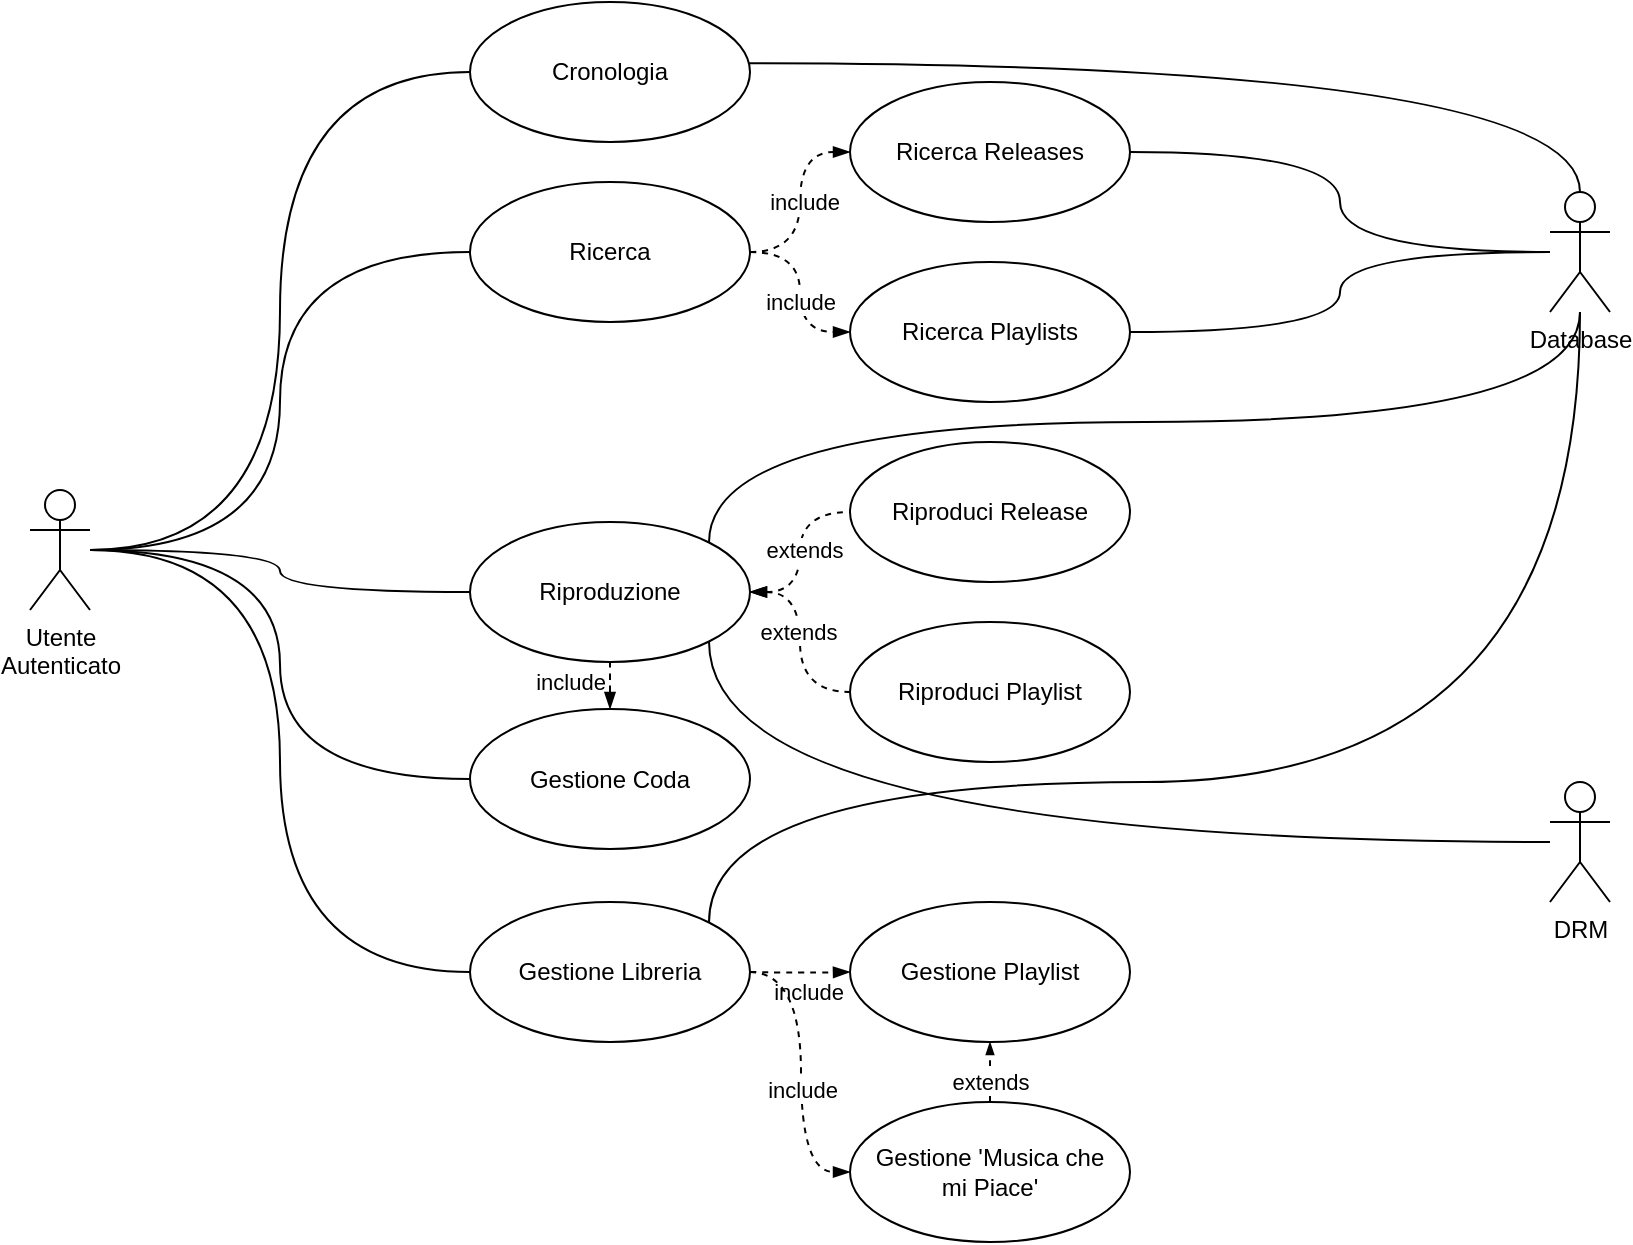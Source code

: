 <mxfile version="20.5.2" type="github">
  <diagram id="mG1HMk_P3Qzkao30jtQO" name="Page-1">
    <mxGraphModel dx="782" dy="791" grid="1" gridSize="10" guides="1" tooltips="1" connect="1" arrows="1" fold="1" page="1" pageScale="1" pageWidth="1169" pageHeight="827" math="0" shadow="0">
      <root>
        <mxCell id="0" />
        <mxCell id="1" parent="0" />
        <mxCell id="jDjHbBXsktSoRNRUFQ-b-1" style="edgeStyle=orthogonalEdgeStyle;orthogonalLoop=1;jettySize=auto;html=1;entryX=0;entryY=0.5;entryDx=0;entryDy=0;endArrow=none;endFill=0;curved=1;" parent="1" source="5CA6VPBxyKq3rkaRyW6T-1" target="5CA6VPBxyKq3rkaRyW6T-2" edge="1">
          <mxGeometry relative="1" as="geometry" />
        </mxCell>
        <mxCell id="jDjHbBXsktSoRNRUFQ-b-14" style="edgeStyle=orthogonalEdgeStyle;curved=1;orthogonalLoop=1;jettySize=auto;html=1;entryX=0;entryY=0.5;entryDx=0;entryDy=0;startArrow=none;startFill=0;endArrow=none;endFill=0;" parent="1" source="5CA6VPBxyKq3rkaRyW6T-1" target="5CA6VPBxyKq3rkaRyW6T-3" edge="1">
          <mxGeometry relative="1" as="geometry" />
        </mxCell>
        <mxCell id="jDjHbBXsktSoRNRUFQ-b-15" style="edgeStyle=orthogonalEdgeStyle;curved=1;orthogonalLoop=1;jettySize=auto;html=1;entryX=0;entryY=0.5;entryDx=0;entryDy=0;startArrow=none;startFill=0;endArrow=none;endFill=0;" parent="1" source="5CA6VPBxyKq3rkaRyW6T-1" target="5CA6VPBxyKq3rkaRyW6T-4" edge="1">
          <mxGeometry relative="1" as="geometry" />
        </mxCell>
        <mxCell id="jDjHbBXsktSoRNRUFQ-b-32" style="edgeStyle=orthogonalEdgeStyle;curved=1;orthogonalLoop=1;jettySize=auto;html=1;entryX=0;entryY=0.5;entryDx=0;entryDy=0;startArrow=none;startFill=0;endArrow=none;endFill=0;endSize=4;" parent="1" source="5CA6VPBxyKq3rkaRyW6T-1" target="5CA6VPBxyKq3rkaRyW6T-5" edge="1">
          <mxGeometry relative="1" as="geometry" />
        </mxCell>
        <mxCell id="jDjHbBXsktSoRNRUFQ-b-33" style="edgeStyle=orthogonalEdgeStyle;curved=1;orthogonalLoop=1;jettySize=auto;html=1;entryX=0;entryY=0.5;entryDx=0;entryDy=0;startArrow=none;startFill=0;endArrow=none;endFill=0;endSize=4;" parent="1" source="5CA6VPBxyKq3rkaRyW6T-1" target="5CA6VPBxyKq3rkaRyW6T-6" edge="1">
          <mxGeometry relative="1" as="geometry" />
        </mxCell>
        <mxCell id="5CA6VPBxyKq3rkaRyW6T-1" value="&lt;div&gt;Utente&lt;/div&gt;&lt;div&gt;Autenticato&lt;br&gt;&lt;/div&gt;" style="shape=umlActor;verticalLabelPosition=bottom;verticalAlign=top;html=1;" parent="1" vertex="1">
          <mxGeometry x="130" y="384" width="30" height="60" as="geometry" />
        </mxCell>
        <mxCell id="sF4jWUzwzZxr8Itc68vX-2" style="edgeStyle=orthogonalEdgeStyle;rounded=0;orthogonalLoop=1;jettySize=auto;html=1;exitX=0.997;exitY=0.437;exitDx=0;exitDy=0;entryX=0.5;entryY=0;entryDx=0;entryDy=0;entryPerimeter=0;endArrow=none;endFill=0;curved=1;exitPerimeter=0;" parent="1" source="5CA6VPBxyKq3rkaRyW6T-2" target="sF4jWUzwzZxr8Itc68vX-1" edge="1">
          <mxGeometry relative="1" as="geometry">
            <Array as="points">
              <mxPoint x="905" y="171" />
            </Array>
          </mxGeometry>
        </mxCell>
        <mxCell id="5CA6VPBxyKq3rkaRyW6T-2" value="Cronologia" style="ellipse;whiteSpace=wrap;html=1;" parent="1" vertex="1">
          <mxGeometry x="350" y="140" width="140" height="70" as="geometry" />
        </mxCell>
        <mxCell id="jDjHbBXsktSoRNRUFQ-b-6" style="edgeStyle=orthogonalEdgeStyle;curved=1;orthogonalLoop=1;jettySize=auto;html=1;exitX=1;exitY=0.5;exitDx=0;exitDy=0;entryX=0;entryY=0.5;entryDx=0;entryDy=0;dashed=1;endArrow=blockThin;endFill=1;" parent="1" source="5CA6VPBxyKq3rkaRyW6T-3" target="jDjHbBXsktSoRNRUFQ-b-4" edge="1">
          <mxGeometry relative="1" as="geometry" />
        </mxCell>
        <mxCell id="jDjHbBXsktSoRNRUFQ-b-7" value="include" style="edgeLabel;html=1;align=center;verticalAlign=middle;resizable=0;points=[];labelBackgroundColor=default;" parent="jDjHbBXsktSoRNRUFQ-b-6" vertex="1" connectable="0">
          <mxGeometry x="0.167" y="-2" relative="1" as="geometry">
            <mxPoint y="8" as="offset" />
          </mxGeometry>
        </mxCell>
        <mxCell id="jDjHbBXsktSoRNRUFQ-b-8" style="edgeStyle=orthogonalEdgeStyle;curved=1;orthogonalLoop=1;jettySize=auto;html=1;exitX=1;exitY=0.5;exitDx=0;exitDy=0;entryX=0;entryY=0.5;entryDx=0;entryDy=0;dashed=1;endArrow=blockThin;endFill=1;" parent="1" source="5CA6VPBxyKq3rkaRyW6T-3" target="jDjHbBXsktSoRNRUFQ-b-5" edge="1">
          <mxGeometry relative="1" as="geometry" />
        </mxCell>
        <mxCell id="jDjHbBXsktSoRNRUFQ-b-9" value="include" style="edgeLabel;html=1;align=center;verticalAlign=middle;resizable=0;points=[];" parent="jDjHbBXsktSoRNRUFQ-b-8" vertex="1" connectable="0">
          <mxGeometry x="0.138" relative="1" as="geometry">
            <mxPoint y="-1" as="offset" />
          </mxGeometry>
        </mxCell>
        <mxCell id="5CA6VPBxyKq3rkaRyW6T-3" value="Ricerca" style="ellipse;whiteSpace=wrap;html=1;" parent="1" vertex="1">
          <mxGeometry x="350" y="230" width="140" height="70" as="geometry" />
        </mxCell>
        <mxCell id="jDjHbBXsktSoRNRUFQ-b-2" style="edgeStyle=orthogonalEdgeStyle;curved=1;orthogonalLoop=1;jettySize=auto;html=1;exitX=0.5;exitY=1;exitDx=0;exitDy=0;entryX=0.5;entryY=0;entryDx=0;entryDy=0;endArrow=blockThin;endFill=1;dashed=1;" parent="1" source="5CA6VPBxyKq3rkaRyW6T-4" target="5CA6VPBxyKq3rkaRyW6T-5" edge="1">
          <mxGeometry relative="1" as="geometry" />
        </mxCell>
        <mxCell id="jDjHbBXsktSoRNRUFQ-b-3" value="include" style="edgeLabel;html=1;align=center;verticalAlign=middle;resizable=0;points=[];labelBackgroundColor=none;" parent="jDjHbBXsktSoRNRUFQ-b-2" vertex="1" connectable="0">
          <mxGeometry x="-0.162" relative="1" as="geometry">
            <mxPoint x="-20" as="offset" />
          </mxGeometry>
        </mxCell>
        <mxCell id="jDjHbBXsktSoRNRUFQ-b-12" style="edgeStyle=orthogonalEdgeStyle;curved=1;orthogonalLoop=1;jettySize=auto;html=1;exitX=1;exitY=0.5;exitDx=0;exitDy=0;entryX=0;entryY=0.5;entryDx=0;entryDy=0;dashed=1;endArrow=none;endFill=0;startArrow=blockThin;startFill=1;" parent="1" source="5CA6VPBxyKq3rkaRyW6T-4" target="jDjHbBXsktSoRNRUFQ-b-10" edge="1">
          <mxGeometry relative="1" as="geometry" />
        </mxCell>
        <mxCell id="jDjHbBXsktSoRNRUFQ-b-16" value="extends" style="edgeLabel;html=1;align=center;verticalAlign=middle;resizable=0;points=[];" parent="jDjHbBXsktSoRNRUFQ-b-12" vertex="1" connectable="0">
          <mxGeometry x="0.218" y="-2" relative="1" as="geometry">
            <mxPoint y="9" as="offset" />
          </mxGeometry>
        </mxCell>
        <mxCell id="jDjHbBXsktSoRNRUFQ-b-13" style="edgeStyle=orthogonalEdgeStyle;curved=1;orthogonalLoop=1;jettySize=auto;html=1;exitX=1;exitY=0.5;exitDx=0;exitDy=0;entryX=0;entryY=0.5;entryDx=0;entryDy=0;dashed=1;endArrow=none;endFill=0;startArrow=blockThin;startFill=1;" parent="1" source="5CA6VPBxyKq3rkaRyW6T-4" target="jDjHbBXsktSoRNRUFQ-b-11" edge="1">
          <mxGeometry relative="1" as="geometry" />
        </mxCell>
        <mxCell id="jDjHbBXsktSoRNRUFQ-b-17" value="extends" style="edgeLabel;html=1;align=center;verticalAlign=middle;resizable=0;points=[];" parent="jDjHbBXsktSoRNRUFQ-b-13" vertex="1" connectable="0">
          <mxGeometry x="-0.101" y="-1" relative="1" as="geometry">
            <mxPoint as="offset" />
          </mxGeometry>
        </mxCell>
        <mxCell id="5CA6VPBxyKq3rkaRyW6T-4" value="Riproduzione" style="ellipse;whiteSpace=wrap;html=1;" parent="1" vertex="1">
          <mxGeometry x="350" y="400" width="140" height="70" as="geometry" />
        </mxCell>
        <mxCell id="5CA6VPBxyKq3rkaRyW6T-5" value="Gestione Coda" style="ellipse;whiteSpace=wrap;html=1;" parent="1" vertex="1">
          <mxGeometry x="350" y="493.5" width="140" height="70" as="geometry" />
        </mxCell>
        <mxCell id="5CA6VPBxyKq3rkaRyW6T-6" value="Gestione Libreria" style="ellipse;whiteSpace=wrap;html=1;" parent="1" vertex="1">
          <mxGeometry x="350" y="590" width="140" height="70" as="geometry" />
        </mxCell>
        <mxCell id="jDjHbBXsktSoRNRUFQ-b-4" value="Ricerca Releases" style="ellipse;whiteSpace=wrap;html=1;" parent="1" vertex="1">
          <mxGeometry x="540" y="180" width="140" height="70" as="geometry" />
        </mxCell>
        <mxCell id="jDjHbBXsktSoRNRUFQ-b-5" value="Ricerca Playlists" style="ellipse;whiteSpace=wrap;html=1;" parent="1" vertex="1">
          <mxGeometry x="540" y="270" width="140" height="70" as="geometry" />
        </mxCell>
        <mxCell id="jDjHbBXsktSoRNRUFQ-b-10" value="Riproduci Release" style="ellipse;whiteSpace=wrap;html=1;" parent="1" vertex="1">
          <mxGeometry x="540" y="360" width="140" height="70" as="geometry" />
        </mxCell>
        <mxCell id="jDjHbBXsktSoRNRUFQ-b-11" value="Riproduci Playlist" style="ellipse;whiteSpace=wrap;html=1;" parent="1" vertex="1">
          <mxGeometry x="540" y="450" width="140" height="70" as="geometry" />
        </mxCell>
        <mxCell id="jDjHbBXsktSoRNRUFQ-b-24" style="edgeStyle=orthogonalEdgeStyle;curved=1;orthogonalLoop=1;jettySize=auto;html=1;exitX=1;exitY=0.5;exitDx=0;exitDy=0;entryX=0;entryY=0.5;entryDx=0;entryDy=0;dashed=1;endArrow=blockThin;endFill=1;" parent="1" target="jDjHbBXsktSoRNRUFQ-b-28" edge="1">
          <mxGeometry relative="1" as="geometry">
            <mxPoint x="490" y="625" as="sourcePoint" />
          </mxGeometry>
        </mxCell>
        <mxCell id="jDjHbBXsktSoRNRUFQ-b-25" value="include" style="edgeLabel;html=1;align=center;verticalAlign=middle;resizable=0;points=[];labelBackgroundColor=default;" parent="jDjHbBXsktSoRNRUFQ-b-24" vertex="1" connectable="0">
          <mxGeometry x="0.167" y="-2" relative="1" as="geometry">
            <mxPoint y="8" as="offset" />
          </mxGeometry>
        </mxCell>
        <mxCell id="jDjHbBXsktSoRNRUFQ-b-26" style="edgeStyle=orthogonalEdgeStyle;curved=1;orthogonalLoop=1;jettySize=auto;html=1;exitX=1;exitY=0.5;exitDx=0;exitDy=0;entryX=0;entryY=0.5;entryDx=0;entryDy=0;dashed=1;endArrow=blockThin;endFill=1;" parent="1" target="jDjHbBXsktSoRNRUFQ-b-29" edge="1">
          <mxGeometry relative="1" as="geometry">
            <mxPoint x="490" y="625" as="sourcePoint" />
          </mxGeometry>
        </mxCell>
        <mxCell id="jDjHbBXsktSoRNRUFQ-b-27" value="include" style="edgeLabel;html=1;align=center;verticalAlign=middle;resizable=0;points=[];" parent="jDjHbBXsktSoRNRUFQ-b-26" vertex="1" connectable="0">
          <mxGeometry x="0.138" relative="1" as="geometry">
            <mxPoint y="-1" as="offset" />
          </mxGeometry>
        </mxCell>
        <mxCell id="jDjHbBXsktSoRNRUFQ-b-28" value="Gestione Playlist" style="ellipse;whiteSpace=wrap;html=1;" parent="1" vertex="1">
          <mxGeometry x="540" y="590" width="140" height="70" as="geometry" />
        </mxCell>
        <mxCell id="jDjHbBXsktSoRNRUFQ-b-30" style="edgeStyle=orthogonalEdgeStyle;curved=1;orthogonalLoop=1;jettySize=auto;html=1;exitX=0.5;exitY=0;exitDx=0;exitDy=0;entryX=0.5;entryY=1;entryDx=0;entryDy=0;startArrow=none;startFill=0;endArrow=blockThin;endFill=1;dashed=1;endSize=4;" parent="1" source="jDjHbBXsktSoRNRUFQ-b-29" target="jDjHbBXsktSoRNRUFQ-b-28" edge="1">
          <mxGeometry relative="1" as="geometry" />
        </mxCell>
        <mxCell id="jDjHbBXsktSoRNRUFQ-b-31" value="extends" style="edgeLabel;html=1;align=center;verticalAlign=middle;resizable=0;points=[];" parent="jDjHbBXsktSoRNRUFQ-b-30" vertex="1" connectable="0">
          <mxGeometry x="-0.286" relative="1" as="geometry">
            <mxPoint as="offset" />
          </mxGeometry>
        </mxCell>
        <mxCell id="jDjHbBXsktSoRNRUFQ-b-29" value="&lt;div&gt;Gestione &#39;Musica che&lt;/div&gt;&lt;div&gt;mi Piace&#39;&lt;br&gt;&lt;/div&gt;" style="ellipse;whiteSpace=wrap;html=1;" parent="1" vertex="1">
          <mxGeometry x="540" y="690" width="140" height="70" as="geometry" />
        </mxCell>
        <mxCell id="sF4jWUzwzZxr8Itc68vX-4" style="edgeStyle=orthogonalEdgeStyle;curved=1;rounded=0;orthogonalLoop=1;jettySize=auto;html=1;entryX=1;entryY=0.5;entryDx=0;entryDy=0;endArrow=none;endFill=0;" parent="1" source="sF4jWUzwzZxr8Itc68vX-1" target="jDjHbBXsktSoRNRUFQ-b-4" edge="1">
          <mxGeometry relative="1" as="geometry" />
        </mxCell>
        <mxCell id="sF4jWUzwzZxr8Itc68vX-5" style="edgeStyle=orthogonalEdgeStyle;curved=1;rounded=0;orthogonalLoop=1;jettySize=auto;html=1;entryX=1;entryY=0.5;entryDx=0;entryDy=0;endArrow=none;endFill=0;" parent="1" source="sF4jWUzwzZxr8Itc68vX-1" target="jDjHbBXsktSoRNRUFQ-b-5" edge="1">
          <mxGeometry relative="1" as="geometry" />
        </mxCell>
        <mxCell id="sF4jWUzwzZxr8Itc68vX-6" style="edgeStyle=orthogonalEdgeStyle;curved=1;rounded=0;orthogonalLoop=1;jettySize=auto;html=1;entryX=1;entryY=0;entryDx=0;entryDy=0;endArrow=none;endFill=0;" parent="1" source="sF4jWUzwzZxr8Itc68vX-1" target="5CA6VPBxyKq3rkaRyW6T-4" edge="1">
          <mxGeometry relative="1" as="geometry">
            <Array as="points">
              <mxPoint x="905" y="350" />
              <mxPoint x="470" y="350" />
            </Array>
          </mxGeometry>
        </mxCell>
        <mxCell id="ysxfTWo2axBwX6Ov6daC-1" style="edgeStyle=orthogonalEdgeStyle;rounded=0;orthogonalLoop=1;jettySize=auto;html=1;entryX=1;entryY=0;entryDx=0;entryDy=0;curved=1;endArrow=none;endFill=0;" edge="1" parent="1" source="sF4jWUzwzZxr8Itc68vX-1" target="5CA6VPBxyKq3rkaRyW6T-6">
          <mxGeometry relative="1" as="geometry">
            <Array as="points">
              <mxPoint x="905" y="530" />
              <mxPoint x="470" y="530" />
            </Array>
          </mxGeometry>
        </mxCell>
        <mxCell id="sF4jWUzwzZxr8Itc68vX-1" value="Database" style="shape=umlActor;verticalLabelPosition=bottom;verticalAlign=top;html=1;" parent="1" vertex="1">
          <mxGeometry x="890" y="235" width="30" height="60" as="geometry" />
        </mxCell>
        <mxCell id="ysxfTWo2axBwX6Ov6daC-4" style="edgeStyle=orthogonalEdgeStyle;curved=1;rounded=0;orthogonalLoop=1;jettySize=auto;html=1;entryX=1;entryY=1;entryDx=0;entryDy=0;endArrow=none;endFill=0;" edge="1" parent="1" source="ysxfTWo2axBwX6Ov6daC-2" target="5CA6VPBxyKq3rkaRyW6T-4">
          <mxGeometry relative="1" as="geometry" />
        </mxCell>
        <mxCell id="ysxfTWo2axBwX6Ov6daC-2" value="DRM" style="shape=umlActor;verticalLabelPosition=bottom;verticalAlign=top;html=1;" vertex="1" parent="1">
          <mxGeometry x="890" y="530" width="30" height="60" as="geometry" />
        </mxCell>
      </root>
    </mxGraphModel>
  </diagram>
</mxfile>
